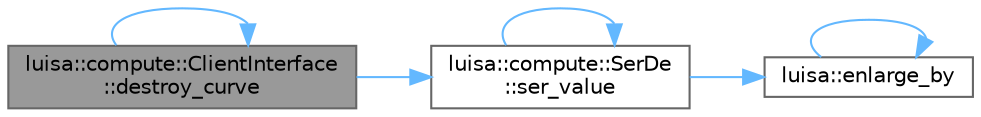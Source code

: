 digraph "luisa::compute::ClientInterface::destroy_curve"
{
 // LATEX_PDF_SIZE
  bgcolor="transparent";
  edge [fontname=Helvetica,fontsize=10,labelfontname=Helvetica,labelfontsize=10];
  node [fontname=Helvetica,fontsize=10,shape=box,height=0.2,width=0.4];
  rankdir="LR";
  Node1 [id="Node000001",label="luisa::compute::ClientInterface\l::destroy_curve",height=0.2,width=0.4,color="gray40", fillcolor="grey60", style="filled", fontcolor="black",tooltip=" "];
  Node1 -> Node1 [id="edge1_Node000001_Node000001",color="steelblue1",style="solid",tooltip=" "];
  Node1 -> Node2 [id="edge2_Node000001_Node000002",color="steelblue1",style="solid",tooltip=" "];
  Node2 [id="Node000002",label="luisa::compute::SerDe\l::ser_value",height=0.2,width=0.4,color="grey40", fillcolor="white", style="filled",URL="$classluisa_1_1compute_1_1_ser_de.html#a1cdaa211ad8e94f8b5f365b1f7ff4c87",tooltip=" "];
  Node2 -> Node3 [id="edge3_Node000002_Node000003",color="steelblue1",style="solid",tooltip=" "];
  Node3 [id="Node000003",label="luisa::enlarge_by",height=0.2,width=0.4,color="grey40", fillcolor="white", style="filled",URL="$namespaceluisa.html#a29039881fd35f6de9b7acd9a9b4ea886",tooltip=" "];
  Node3 -> Node3 [id="edge4_Node000003_Node000003",color="steelblue1",style="solid",tooltip=" "];
  Node2 -> Node2 [id="edge5_Node000002_Node000002",color="steelblue1",style="solid",tooltip=" "];
}
